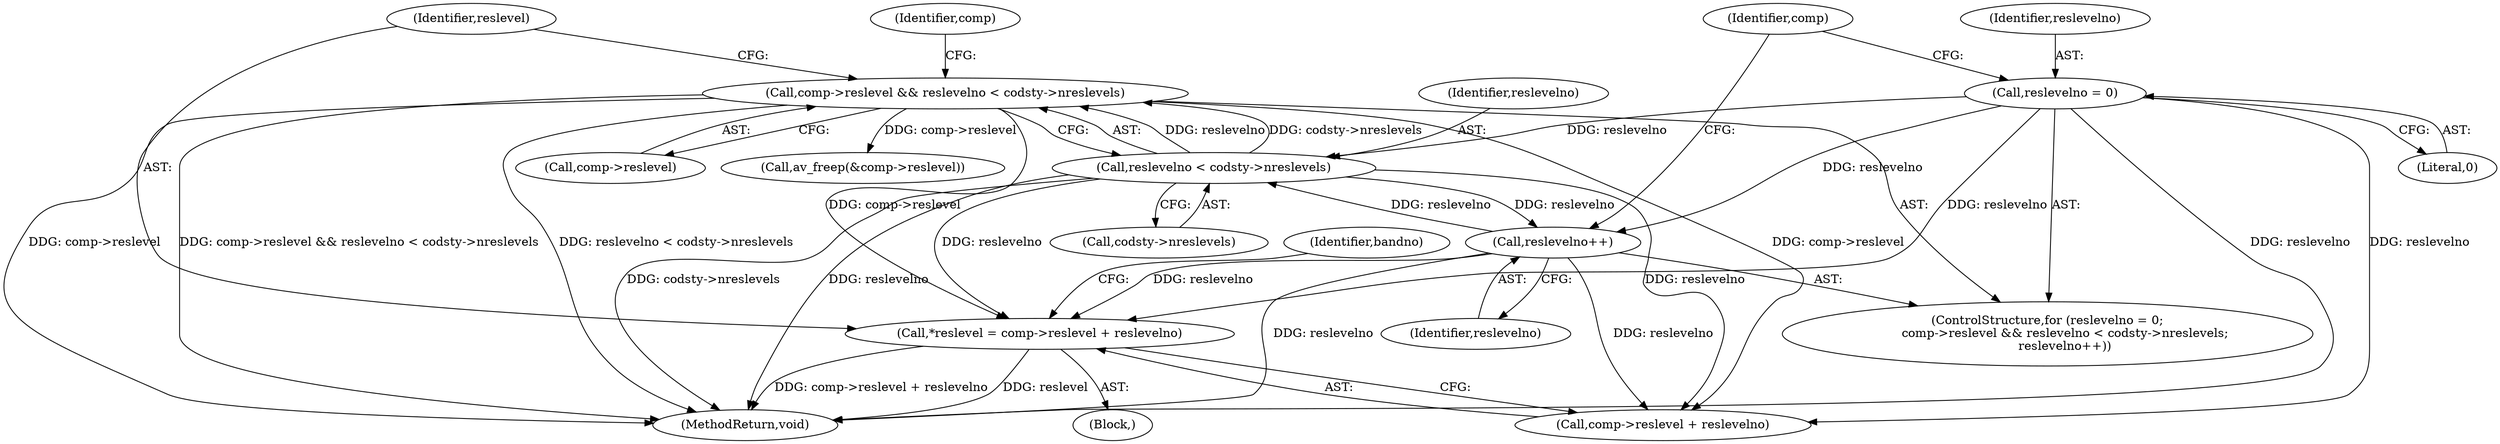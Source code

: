 digraph "0_FFmpeg_912ce9dd2080c5837285a471d750fa311e09b555@integer" {
"1000124" [label="(Call,*reslevel = comp->reslevel + reslevelno)"];
"1000111" [label="(Call,comp->reslevel && reslevelno < codsty->nreslevels)"];
"1000115" [label="(Call,reslevelno < codsty->nreslevels)"];
"1000120" [label="(Call,reslevelno++)"];
"1000108" [label="(Call,reslevelno = 0)"];
"1000208" [label="(Identifier,comp)"];
"1000110" [label="(Literal,0)"];
"1000122" [label="(Block,)"];
"1000126" [label="(Call,comp->reslevel + reslevelno)"];
"1000133" [label="(Identifier,bandno)"];
"1000115" [label="(Call,reslevelno < codsty->nreslevels)"];
"1000117" [label="(Call,codsty->nreslevels)"];
"1000225" [label="(MethodReturn,void)"];
"1000124" [label="(Call,*reslevel = comp->reslevel + reslevelno)"];
"1000111" [label="(Call,comp->reslevel && reslevelno < codsty->nreslevels)"];
"1000125" [label="(Identifier,reslevel)"];
"1000108" [label="(Call,reslevelno = 0)"];
"1000112" [label="(Call,comp->reslevel)"];
"1000210" [label="(Call,av_freep(&comp->reslevel))"];
"1000107" [label="(ControlStructure,for (reslevelno = 0;\n         comp->reslevel && reslevelno < codsty->nreslevels;\n         reslevelno++))"];
"1000116" [label="(Identifier,reslevelno)"];
"1000113" [label="(Identifier,comp)"];
"1000109" [label="(Identifier,reslevelno)"];
"1000121" [label="(Identifier,reslevelno)"];
"1000120" [label="(Call,reslevelno++)"];
"1000124" -> "1000122"  [label="AST: "];
"1000124" -> "1000126"  [label="CFG: "];
"1000125" -> "1000124"  [label="AST: "];
"1000126" -> "1000124"  [label="AST: "];
"1000133" -> "1000124"  [label="CFG: "];
"1000124" -> "1000225"  [label="DDG: comp->reslevel + reslevelno"];
"1000124" -> "1000225"  [label="DDG: reslevel"];
"1000111" -> "1000124"  [label="DDG: comp->reslevel"];
"1000120" -> "1000124"  [label="DDG: reslevelno"];
"1000115" -> "1000124"  [label="DDG: reslevelno"];
"1000108" -> "1000124"  [label="DDG: reslevelno"];
"1000111" -> "1000107"  [label="AST: "];
"1000111" -> "1000112"  [label="CFG: "];
"1000111" -> "1000115"  [label="CFG: "];
"1000112" -> "1000111"  [label="AST: "];
"1000115" -> "1000111"  [label="AST: "];
"1000125" -> "1000111"  [label="CFG: "];
"1000208" -> "1000111"  [label="CFG: "];
"1000111" -> "1000225"  [label="DDG: reslevelno < codsty->nreslevels"];
"1000111" -> "1000225"  [label="DDG: comp->reslevel"];
"1000111" -> "1000225"  [label="DDG: comp->reslevel && reslevelno < codsty->nreslevels"];
"1000115" -> "1000111"  [label="DDG: reslevelno"];
"1000115" -> "1000111"  [label="DDG: codsty->nreslevels"];
"1000111" -> "1000126"  [label="DDG: comp->reslevel"];
"1000111" -> "1000210"  [label="DDG: comp->reslevel"];
"1000115" -> "1000117"  [label="CFG: "];
"1000116" -> "1000115"  [label="AST: "];
"1000117" -> "1000115"  [label="AST: "];
"1000115" -> "1000225"  [label="DDG: codsty->nreslevels"];
"1000115" -> "1000225"  [label="DDG: reslevelno"];
"1000120" -> "1000115"  [label="DDG: reslevelno"];
"1000108" -> "1000115"  [label="DDG: reslevelno"];
"1000115" -> "1000120"  [label="DDG: reslevelno"];
"1000115" -> "1000126"  [label="DDG: reslevelno"];
"1000120" -> "1000107"  [label="AST: "];
"1000120" -> "1000121"  [label="CFG: "];
"1000121" -> "1000120"  [label="AST: "];
"1000113" -> "1000120"  [label="CFG: "];
"1000120" -> "1000225"  [label="DDG: reslevelno"];
"1000108" -> "1000120"  [label="DDG: reslevelno"];
"1000120" -> "1000126"  [label="DDG: reslevelno"];
"1000108" -> "1000107"  [label="AST: "];
"1000108" -> "1000110"  [label="CFG: "];
"1000109" -> "1000108"  [label="AST: "];
"1000110" -> "1000108"  [label="AST: "];
"1000113" -> "1000108"  [label="CFG: "];
"1000108" -> "1000225"  [label="DDG: reslevelno"];
"1000108" -> "1000126"  [label="DDG: reslevelno"];
}
